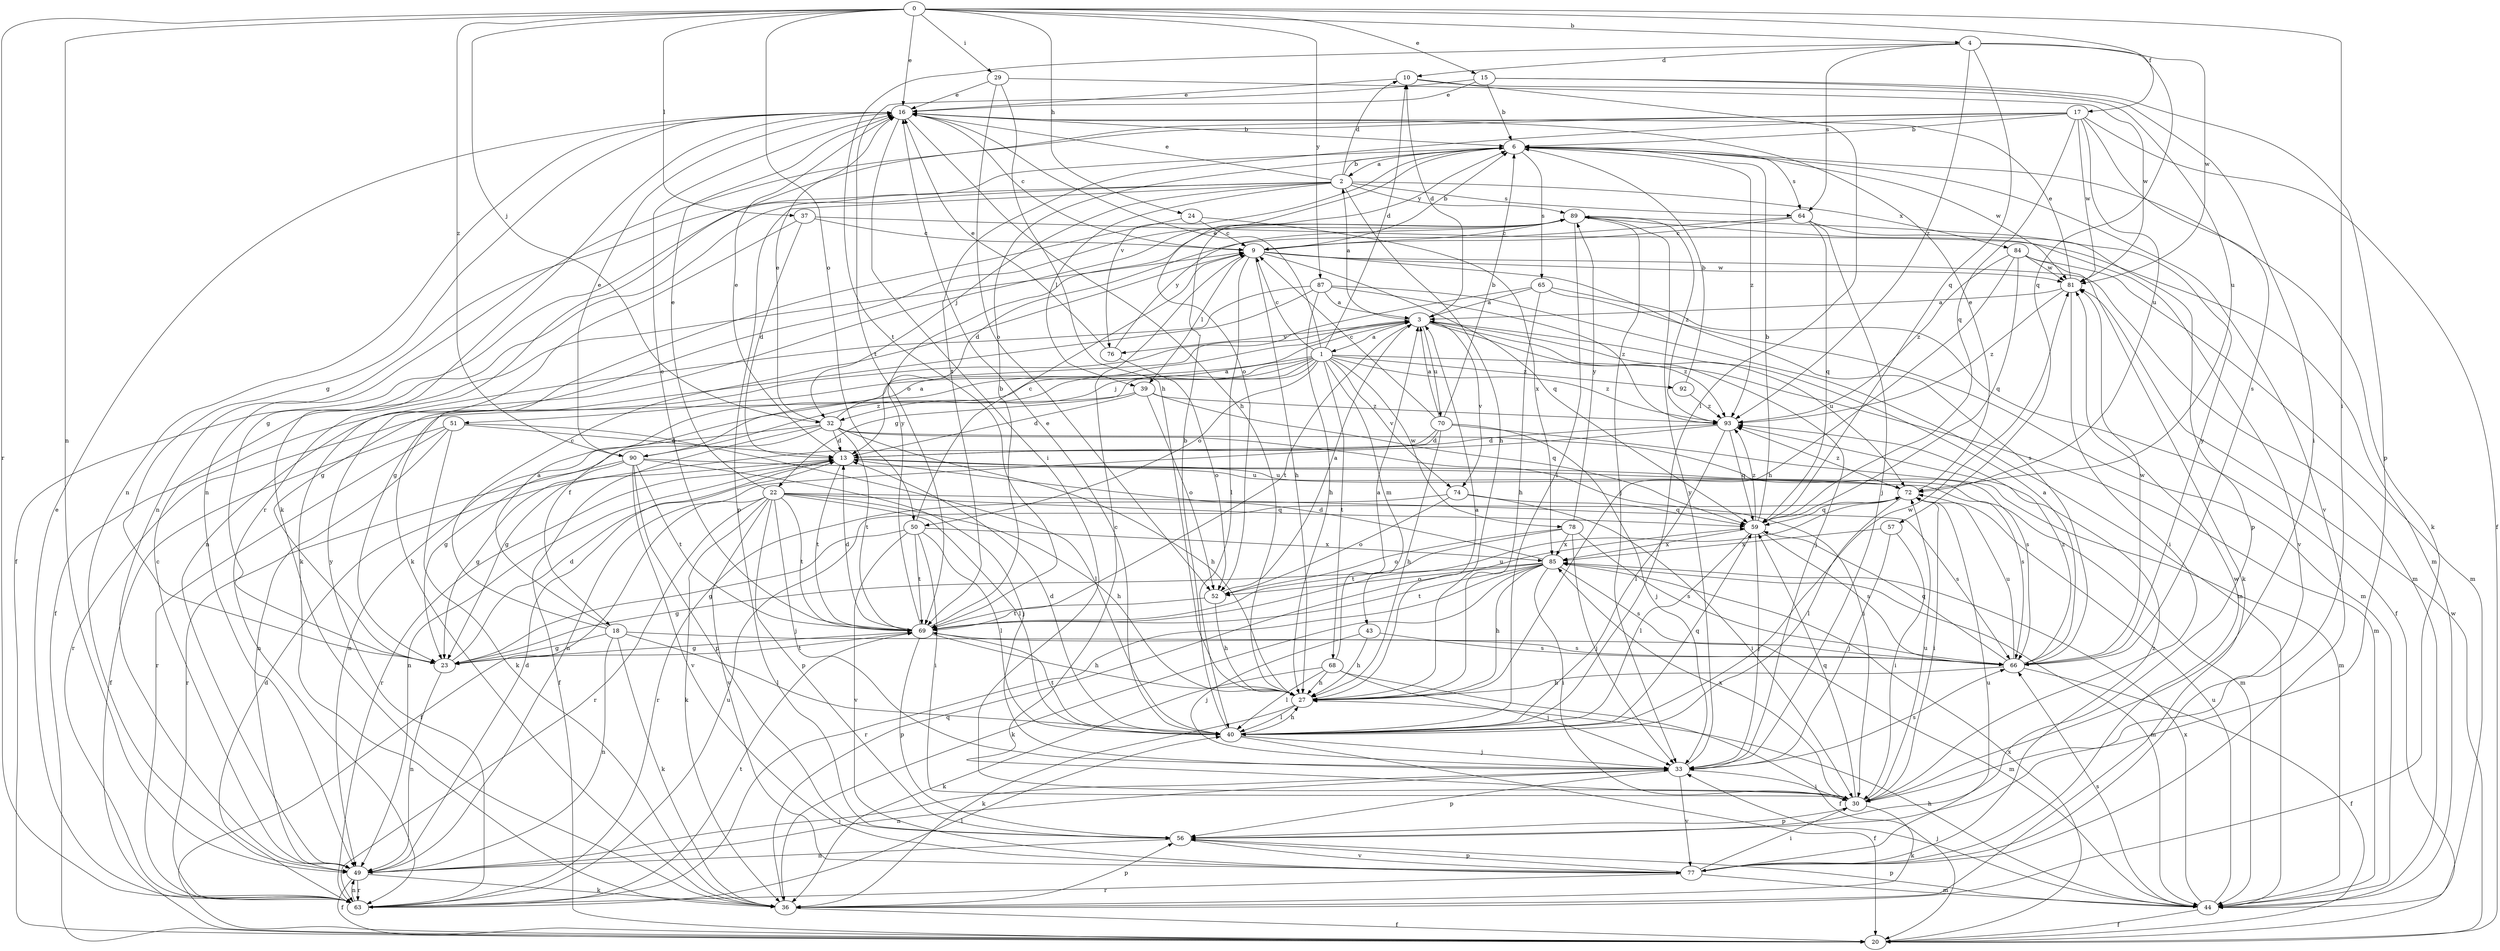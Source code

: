 strict digraph  {
0;
1;
2;
3;
4;
6;
9;
10;
13;
15;
16;
17;
18;
20;
22;
23;
24;
27;
29;
30;
32;
33;
36;
37;
39;
40;
43;
44;
49;
50;
51;
52;
56;
57;
59;
63;
64;
65;
66;
68;
69;
70;
72;
74;
76;
77;
78;
81;
84;
85;
87;
89;
90;
92;
93;
0 -> 4  [label=b];
0 -> 15  [label=e];
0 -> 16  [label=e];
0 -> 17  [label=f];
0 -> 24  [label=h];
0 -> 29  [label=i];
0 -> 30  [label=i];
0 -> 32  [label=j];
0 -> 37  [label=l];
0 -> 49  [label=n];
0 -> 50  [label=o];
0 -> 63  [label=r];
0 -> 87  [label=y];
0 -> 90  [label=z];
1 -> 9  [label=c];
1 -> 10  [label=d];
1 -> 16  [label=e];
1 -> 18  [label=f];
1 -> 22  [label=g];
1 -> 32  [label=j];
1 -> 43  [label=m];
1 -> 44  [label=m];
1 -> 50  [label=o];
1 -> 51  [label=o];
1 -> 68  [label=t];
1 -> 74  [label=v];
1 -> 78  [label=w];
1 -> 90  [label=z];
1 -> 92  [label=z];
1 -> 93  [label=z];
2 -> 6  [label=b];
2 -> 10  [label=d];
2 -> 16  [label=e];
2 -> 20  [label=f];
2 -> 23  [label=g];
2 -> 27  [label=h];
2 -> 32  [label=j];
2 -> 39  [label=l];
2 -> 56  [label=p];
2 -> 64  [label=s];
2 -> 84  [label=x];
2 -> 89  [label=y];
3 -> 1  [label=a];
3 -> 2  [label=a];
3 -> 10  [label=d];
3 -> 33  [label=j];
3 -> 69  [label=t];
3 -> 70  [label=u];
3 -> 72  [label=u];
3 -> 74  [label=v];
3 -> 76  [label=v];
3 -> 93  [label=z];
4 -> 10  [label=d];
4 -> 57  [label=q];
4 -> 59  [label=q];
4 -> 64  [label=s];
4 -> 69  [label=t];
4 -> 81  [label=w];
4 -> 93  [label=z];
6 -> 2  [label=a];
6 -> 36  [label=k];
6 -> 49  [label=n];
6 -> 52  [label=o];
6 -> 64  [label=s];
6 -> 65  [label=s];
6 -> 76  [label=v];
6 -> 77  [label=v];
6 -> 81  [label=w];
6 -> 93  [label=z];
9 -> 6  [label=b];
9 -> 27  [label=h];
9 -> 39  [label=l];
9 -> 40  [label=l];
9 -> 44  [label=m];
9 -> 59  [label=q];
9 -> 66  [label=s];
9 -> 81  [label=w];
10 -> 16  [label=e];
10 -> 40  [label=l];
10 -> 72  [label=u];
13 -> 16  [label=e];
13 -> 44  [label=m];
13 -> 49  [label=n];
13 -> 63  [label=r];
13 -> 66  [label=s];
13 -> 69  [label=t];
13 -> 72  [label=u];
15 -> 6  [label=b];
15 -> 16  [label=e];
15 -> 30  [label=i];
15 -> 56  [label=p];
15 -> 69  [label=t];
16 -> 6  [label=b];
16 -> 9  [label=c];
16 -> 23  [label=g];
16 -> 27  [label=h];
16 -> 30  [label=i];
16 -> 36  [label=k];
16 -> 49  [label=n];
17 -> 6  [label=b];
17 -> 20  [label=f];
17 -> 49  [label=n];
17 -> 59  [label=q];
17 -> 63  [label=r];
17 -> 66  [label=s];
17 -> 69  [label=t];
17 -> 72  [label=u];
17 -> 81  [label=w];
18 -> 3  [label=a];
18 -> 9  [label=c];
18 -> 23  [label=g];
18 -> 36  [label=k];
18 -> 40  [label=l];
18 -> 44  [label=m];
18 -> 49  [label=n];
20 -> 81  [label=w];
20 -> 85  [label=x];
22 -> 16  [label=e];
22 -> 20  [label=f];
22 -> 27  [label=h];
22 -> 33  [label=j];
22 -> 36  [label=k];
22 -> 40  [label=l];
22 -> 56  [label=p];
22 -> 59  [label=q];
22 -> 63  [label=r];
22 -> 66  [label=s];
22 -> 69  [label=t];
22 -> 77  [label=v];
23 -> 13  [label=d];
23 -> 49  [label=n];
23 -> 69  [label=t];
24 -> 9  [label=c];
24 -> 36  [label=k];
24 -> 85  [label=x];
27 -> 3  [label=a];
27 -> 36  [label=k];
27 -> 40  [label=l];
29 -> 16  [label=e];
29 -> 27  [label=h];
29 -> 52  [label=o];
29 -> 81  [label=w];
30 -> 9  [label=c];
30 -> 36  [label=k];
30 -> 56  [label=p];
30 -> 59  [label=q];
30 -> 72  [label=u];
30 -> 85  [label=x];
32 -> 3  [label=a];
32 -> 13  [label=d];
32 -> 16  [label=e];
32 -> 20  [label=f];
32 -> 23  [label=g];
32 -> 27  [label=h];
32 -> 30  [label=i];
32 -> 49  [label=n];
32 -> 66  [label=s];
32 -> 69  [label=t];
33 -> 30  [label=i];
33 -> 49  [label=n];
33 -> 56  [label=p];
33 -> 66  [label=s];
33 -> 77  [label=v];
33 -> 89  [label=y];
36 -> 20  [label=f];
36 -> 56  [label=p];
36 -> 59  [label=q];
37 -> 9  [label=c];
37 -> 13  [label=d];
37 -> 36  [label=k];
37 -> 44  [label=m];
39 -> 13  [label=d];
39 -> 52  [label=o];
39 -> 59  [label=q];
39 -> 63  [label=r];
39 -> 93  [label=z];
40 -> 6  [label=b];
40 -> 13  [label=d];
40 -> 16  [label=e];
40 -> 20  [label=f];
40 -> 27  [label=h];
40 -> 33  [label=j];
40 -> 59  [label=q];
40 -> 69  [label=t];
40 -> 81  [label=w];
43 -> 27  [label=h];
43 -> 33  [label=j];
43 -> 66  [label=s];
44 -> 20  [label=f];
44 -> 27  [label=h];
44 -> 33  [label=j];
44 -> 56  [label=p];
44 -> 66  [label=s];
44 -> 72  [label=u];
44 -> 85  [label=x];
49 -> 9  [label=c];
49 -> 13  [label=d];
49 -> 20  [label=f];
49 -> 33  [label=j];
49 -> 36  [label=k];
49 -> 63  [label=r];
50 -> 9  [label=c];
50 -> 23  [label=g];
50 -> 30  [label=i];
50 -> 40  [label=l];
50 -> 69  [label=t];
50 -> 77  [label=v];
50 -> 85  [label=x];
51 -> 13  [label=d];
51 -> 20  [label=f];
51 -> 36  [label=k];
51 -> 40  [label=l];
51 -> 49  [label=n];
51 -> 63  [label=r];
52 -> 3  [label=a];
52 -> 27  [label=h];
52 -> 69  [label=t];
56 -> 49  [label=n];
56 -> 77  [label=v];
57 -> 30  [label=i];
57 -> 33  [label=j];
57 -> 85  [label=x];
59 -> 6  [label=b];
59 -> 33  [label=j];
59 -> 40  [label=l];
59 -> 66  [label=s];
59 -> 85  [label=x];
59 -> 93  [label=z];
63 -> 13  [label=d];
63 -> 16  [label=e];
63 -> 40  [label=l];
63 -> 49  [label=n];
63 -> 69  [label=t];
63 -> 72  [label=u];
63 -> 89  [label=y];
64 -> 9  [label=c];
64 -> 13  [label=d];
64 -> 33  [label=j];
64 -> 56  [label=p];
64 -> 59  [label=q];
65 -> 3  [label=a];
65 -> 20  [label=f];
65 -> 23  [label=g];
65 -> 27  [label=h];
65 -> 44  [label=m];
66 -> 3  [label=a];
66 -> 20  [label=f];
66 -> 27  [label=h];
66 -> 59  [label=q];
66 -> 72  [label=u];
66 -> 81  [label=w];
66 -> 89  [label=y];
66 -> 93  [label=z];
68 -> 3  [label=a];
68 -> 20  [label=f];
68 -> 27  [label=h];
68 -> 33  [label=j];
68 -> 36  [label=k];
68 -> 40  [label=l];
69 -> 6  [label=b];
69 -> 13  [label=d];
69 -> 16  [label=e];
69 -> 23  [label=g];
69 -> 27  [label=h];
69 -> 56  [label=p];
69 -> 66  [label=s];
69 -> 72  [label=u];
69 -> 89  [label=y];
70 -> 3  [label=a];
70 -> 6  [label=b];
70 -> 9  [label=c];
70 -> 13  [label=d];
70 -> 23  [label=g];
70 -> 27  [label=h];
70 -> 33  [label=j];
70 -> 44  [label=m];
72 -> 16  [label=e];
72 -> 30  [label=i];
72 -> 40  [label=l];
72 -> 59  [label=q];
72 -> 93  [label=z];
74 -> 30  [label=i];
74 -> 52  [label=o];
74 -> 59  [label=q];
74 -> 63  [label=r];
76 -> 16  [label=e];
76 -> 52  [label=o];
76 -> 89  [label=y];
77 -> 30  [label=i];
77 -> 44  [label=m];
77 -> 56  [label=p];
77 -> 63  [label=r];
77 -> 72  [label=u];
77 -> 81  [label=w];
77 -> 93  [label=z];
78 -> 33  [label=j];
78 -> 52  [label=o];
78 -> 66  [label=s];
78 -> 69  [label=t];
78 -> 85  [label=x];
78 -> 89  [label=y];
81 -> 3  [label=a];
81 -> 16  [label=e];
81 -> 30  [label=i];
81 -> 93  [label=z];
84 -> 27  [label=h];
84 -> 36  [label=k];
84 -> 44  [label=m];
84 -> 59  [label=q];
84 -> 81  [label=w];
84 -> 93  [label=z];
85 -> 13  [label=d];
85 -> 23  [label=g];
85 -> 27  [label=h];
85 -> 30  [label=i];
85 -> 36  [label=k];
85 -> 44  [label=m];
85 -> 52  [label=o];
85 -> 63  [label=r];
85 -> 66  [label=s];
85 -> 69  [label=t];
87 -> 3  [label=a];
87 -> 20  [label=f];
87 -> 23  [label=g];
87 -> 27  [label=h];
87 -> 44  [label=m];
87 -> 93  [label=z];
89 -> 9  [label=c];
89 -> 33  [label=j];
89 -> 40  [label=l];
89 -> 49  [label=n];
89 -> 77  [label=v];
89 -> 93  [label=z];
90 -> 3  [label=a];
90 -> 16  [label=e];
90 -> 23  [label=g];
90 -> 33  [label=j];
90 -> 56  [label=p];
90 -> 63  [label=r];
90 -> 69  [label=t];
90 -> 72  [label=u];
90 -> 77  [label=v];
92 -> 6  [label=b];
92 -> 93  [label=z];
93 -> 13  [label=d];
93 -> 40  [label=l];
93 -> 49  [label=n];
93 -> 59  [label=q];
}
